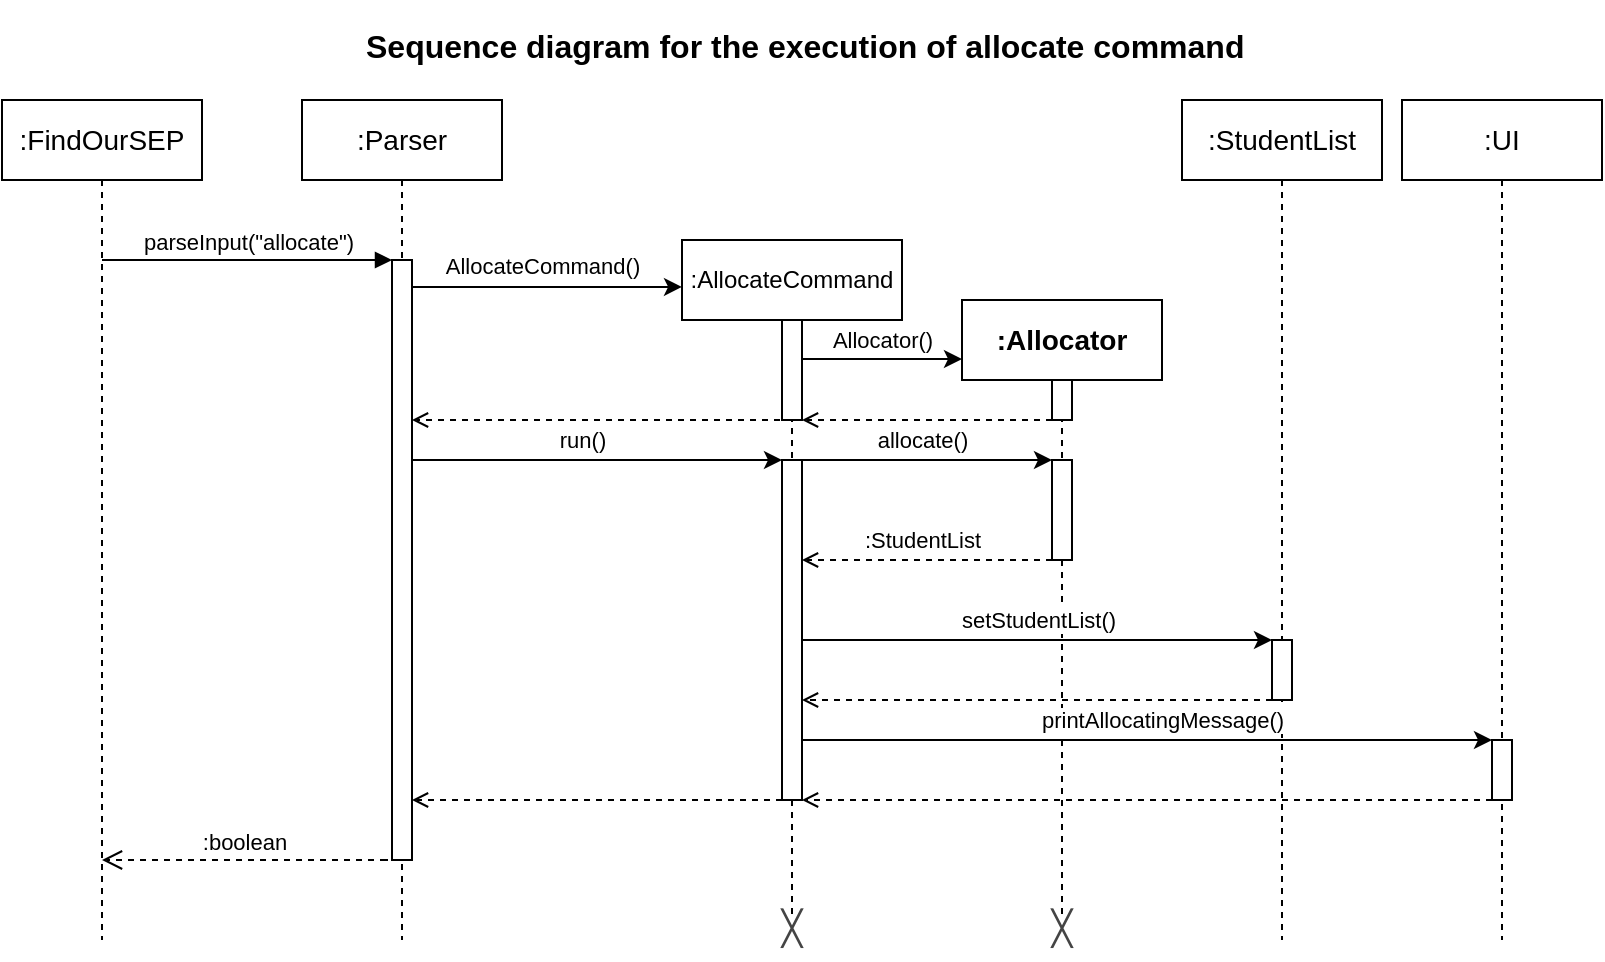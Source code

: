 <mxfile version="24.8.3">
  <diagram name="Page-1" id="2YBvvXClWsGukQMizWep">
    <mxGraphModel dx="934" dy="594" grid="0" gridSize="10" guides="1" tooltips="1" connect="1" arrows="1" fold="1" page="1" pageScale="1" pageWidth="900" pageHeight="560" math="0" shadow="0">
      <root>
        <mxCell id="0" />
        <mxCell id="1" parent="0" />
        <mxCell id="aM9ryv3xv72pqoxQDRHE-1" value="&lt;font style=&quot;font-size: 14px;&quot;&gt;:FindOurSEP&lt;/font&gt;" style="shape=umlLifeline;perimeter=lifelinePerimeter;whiteSpace=wrap;html=1;container=0;dropTarget=0;collapsible=0;recursiveResize=0;outlineConnect=0;portConstraint=eastwest;newEdgeStyle={&quot;edgeStyle&quot;:&quot;elbowEdgeStyle&quot;,&quot;elbow&quot;:&quot;vertical&quot;,&quot;curved&quot;:0,&quot;rounded&quot;:0};" parent="1" vertex="1">
          <mxGeometry x="20" y="80" width="100" height="420" as="geometry" />
        </mxCell>
        <mxCell id="aM9ryv3xv72pqoxQDRHE-5" value="&lt;font style=&quot;font-size: 14px;&quot;&gt;:Parser&lt;/font&gt;" style="shape=umlLifeline;perimeter=lifelinePerimeter;whiteSpace=wrap;html=1;container=0;dropTarget=0;collapsible=0;recursiveResize=0;outlineConnect=0;portConstraint=eastwest;newEdgeStyle={&quot;edgeStyle&quot;:&quot;elbowEdgeStyle&quot;,&quot;elbow&quot;:&quot;vertical&quot;,&quot;curved&quot;:0,&quot;rounded&quot;:0};" parent="1" vertex="1">
          <mxGeometry x="170" y="80" width="100" height="420" as="geometry" />
        </mxCell>
        <mxCell id="aM9ryv3xv72pqoxQDRHE-6" value="" style="html=1;points=[];perimeter=orthogonalPerimeter;outlineConnect=0;targetShapes=umlLifeline;portConstraint=eastwest;newEdgeStyle={&quot;edgeStyle&quot;:&quot;elbowEdgeStyle&quot;,&quot;elbow&quot;:&quot;vertical&quot;,&quot;curved&quot;:0,&quot;rounded&quot;:0};" parent="aM9ryv3xv72pqoxQDRHE-5" vertex="1">
          <mxGeometry x="45" y="80" width="10" height="300" as="geometry" />
        </mxCell>
        <mxCell id="aM9ryv3xv72pqoxQDRHE-7" value="parseInput(&quot;allocate&quot;)" style="html=1;verticalAlign=bottom;endArrow=block;edgeStyle=elbowEdgeStyle;elbow=vertical;curved=0;rounded=0;" parent="1" source="aM9ryv3xv72pqoxQDRHE-1" target="aM9ryv3xv72pqoxQDRHE-6" edge="1">
          <mxGeometry relative="1" as="geometry">
            <mxPoint x="75" y="160" as="sourcePoint" />
            <Array as="points">
              <mxPoint x="160" y="160" />
            </Array>
            <mxPoint x="210" y="160" as="targetPoint" />
          </mxGeometry>
        </mxCell>
        <mxCell id="aM9ryv3xv72pqoxQDRHE-8" value=":boolean" style="html=1;verticalAlign=bottom;endArrow=open;dashed=1;endSize=8;edgeStyle=elbowEdgeStyle;elbow=vertical;curved=0;rounded=0;" parent="1" target="aM9ryv3xv72pqoxQDRHE-1" edge="1">
          <mxGeometry x="0.119" relative="1" as="geometry">
            <mxPoint x="75" y="430" as="targetPoint" />
            <Array as="points">
              <mxPoint x="220" y="460" />
              <mxPoint x="170" y="430" />
            </Array>
            <mxPoint x="210" y="460" as="sourcePoint" />
            <mxPoint as="offset" />
          </mxGeometry>
        </mxCell>
        <mxCell id="skqFsj7xQNOa_Dovc0Lw-5" value="AllocateCommand()" style="endArrow=classic;html=1;rounded=0;entryX=0;entryY=0.067;entryDx=0;entryDy=0;entryPerimeter=0;" edge="1" parent="1" source="aM9ryv3xv72pqoxQDRHE-6" target="skqFsj7xQNOa_Dovc0Lw-1">
          <mxGeometry x="-0.037" y="10" width="50" height="50" relative="1" as="geometry">
            <mxPoint x="230" y="180" as="sourcePoint" />
            <mxPoint x="280" y="150" as="targetPoint" />
            <mxPoint as="offset" />
          </mxGeometry>
        </mxCell>
        <mxCell id="skqFsj7xQNOa_Dovc0Lw-1" value=":AllocateCommand" style="shape=umlLifeline;perimeter=lifelinePerimeter;whiteSpace=wrap;html=1;container=0;dropTarget=0;collapsible=0;recursiveResize=0;outlineConnect=0;portConstraint=eastwest;newEdgeStyle={&quot;edgeStyle&quot;:&quot;elbowEdgeStyle&quot;,&quot;elbow&quot;:&quot;vertical&quot;,&quot;curved&quot;:0,&quot;rounded&quot;:0};" vertex="1" parent="1">
          <mxGeometry x="360" y="150" width="110" height="350" as="geometry" />
        </mxCell>
        <mxCell id="skqFsj7xQNOa_Dovc0Lw-2" value="" style="html=1;points=[];perimeter=orthogonalPerimeter;outlineConnect=0;targetShapes=umlLifeline;portConstraint=eastwest;newEdgeStyle={&quot;edgeStyle&quot;:&quot;elbowEdgeStyle&quot;,&quot;elbow&quot;:&quot;vertical&quot;,&quot;curved&quot;:0,&quot;rounded&quot;:0};" vertex="1" parent="skqFsj7xQNOa_Dovc0Lw-1">
          <mxGeometry x="50" y="40" width="10" height="50" as="geometry" />
        </mxCell>
        <mxCell id="skqFsj7xQNOa_Dovc0Lw-8" value="" style="html=1;points=[];perimeter=orthogonalPerimeter;outlineConnect=0;targetShapes=umlLifeline;portConstraint=eastwest;newEdgeStyle={&quot;edgeStyle&quot;:&quot;elbowEdgeStyle&quot;,&quot;elbow&quot;:&quot;vertical&quot;,&quot;curved&quot;:0,&quot;rounded&quot;:0};" vertex="1" parent="skqFsj7xQNOa_Dovc0Lw-1">
          <mxGeometry x="50" y="110" width="10" height="170" as="geometry" />
        </mxCell>
        <mxCell id="skqFsj7xQNOa_Dovc0Lw-9" style="edgeStyle=elbowEdgeStyle;rounded=0;orthogonalLoop=1;jettySize=auto;html=1;elbow=vertical;curved=0;endArrow=open;endFill=0;dashed=1;" edge="1" parent="1" target="aM9ryv3xv72pqoxQDRHE-6">
          <mxGeometry relative="1" as="geometry">
            <mxPoint x="330" y="240" as="targetPoint" />
            <mxPoint x="415" y="240" as="sourcePoint" />
            <Array as="points">
              <mxPoint x="310" y="240" />
              <mxPoint x="345" y="240" />
            </Array>
          </mxGeometry>
        </mxCell>
        <mxCell id="skqFsj7xQNOa_Dovc0Lw-10" value="&lt;font style=&quot;font-size: 14px;&quot;&gt;&lt;b&gt;:Allocator&lt;/b&gt;&lt;/font&gt;" style="shape=umlLifeline;perimeter=lifelinePerimeter;whiteSpace=wrap;html=1;container=0;dropTarget=0;collapsible=0;recursiveResize=0;outlineConnect=0;portConstraint=eastwest;newEdgeStyle={&quot;edgeStyle&quot;:&quot;elbowEdgeStyle&quot;,&quot;elbow&quot;:&quot;vertical&quot;,&quot;curved&quot;:0,&quot;rounded&quot;:0};" vertex="1" parent="1">
          <mxGeometry x="500" y="180" width="100" height="320" as="geometry" />
        </mxCell>
        <mxCell id="skqFsj7xQNOa_Dovc0Lw-11" value="" style="html=1;points=[];perimeter=orthogonalPerimeter;outlineConnect=0;targetShapes=umlLifeline;portConstraint=eastwest;newEdgeStyle={&quot;edgeStyle&quot;:&quot;elbowEdgeStyle&quot;,&quot;elbow&quot;:&quot;vertical&quot;,&quot;curved&quot;:0,&quot;rounded&quot;:0};" vertex="1" parent="skqFsj7xQNOa_Dovc0Lw-10">
          <mxGeometry x="45" y="40" width="10" height="20" as="geometry" />
        </mxCell>
        <mxCell id="skqFsj7xQNOa_Dovc0Lw-16" value="" style="html=1;points=[];perimeter=orthogonalPerimeter;outlineConnect=0;targetShapes=umlLifeline;portConstraint=eastwest;newEdgeStyle={&quot;edgeStyle&quot;:&quot;elbowEdgeStyle&quot;,&quot;elbow&quot;:&quot;vertical&quot;,&quot;curved&quot;:0,&quot;rounded&quot;:0};" vertex="1" parent="skqFsj7xQNOa_Dovc0Lw-10">
          <mxGeometry x="45" y="80" width="10" height="50" as="geometry" />
        </mxCell>
        <mxCell id="skqFsj7xQNOa_Dovc0Lw-12" value="Allocator()" style="edgeStyle=elbowEdgeStyle;rounded=0;orthogonalLoop=1;jettySize=auto;html=1;elbow=vertical;curved=0;" edge="1" parent="1">
          <mxGeometry y="10" relative="1" as="geometry">
            <mxPoint x="500" y="209.5" as="targetPoint" />
            <mxPoint x="420" y="209.5" as="sourcePoint" />
            <mxPoint as="offset" />
          </mxGeometry>
        </mxCell>
        <mxCell id="skqFsj7xQNOa_Dovc0Lw-13" style="edgeStyle=elbowEdgeStyle;rounded=0;orthogonalLoop=1;jettySize=auto;html=1;elbow=vertical;curved=0;endArrow=open;endFill=0;dashed=1;" edge="1" parent="1">
          <mxGeometry relative="1" as="geometry">
            <mxPoint x="545" y="240" as="sourcePoint" />
            <mxPoint x="420" y="240" as="targetPoint" />
          </mxGeometry>
        </mxCell>
        <mxCell id="skqFsj7xQNOa_Dovc0Lw-15" value="run()" style="edgeStyle=elbowEdgeStyle;rounded=0;orthogonalLoop=1;jettySize=auto;html=1;elbow=vertical;curved=0;" edge="1" parent="1" target="skqFsj7xQNOa_Dovc0Lw-8">
          <mxGeometry x="-0.081" y="10" relative="1" as="geometry">
            <mxPoint x="225" y="260" as="sourcePoint" />
            <mxPoint x="414.5" y="260" as="targetPoint" />
            <mxPoint as="offset" />
          </mxGeometry>
        </mxCell>
        <mxCell id="skqFsj7xQNOa_Dovc0Lw-17" value="allocate()" style="edgeStyle=elbowEdgeStyle;rounded=0;orthogonalLoop=1;jettySize=auto;html=1;elbow=vertical;curved=0;" edge="1" parent="1" source="skqFsj7xQNOa_Dovc0Lw-8" target="skqFsj7xQNOa_Dovc0Lw-16">
          <mxGeometry x="-0.04" y="10" relative="1" as="geometry">
            <Array as="points">
              <mxPoint x="510" y="260" />
            </Array>
            <mxPoint as="offset" />
          </mxGeometry>
        </mxCell>
        <mxCell id="skqFsj7xQNOa_Dovc0Lw-18" value=":StudentList" style="edgeStyle=elbowEdgeStyle;rounded=0;orthogonalLoop=1;jettySize=auto;html=1;elbow=vertical;curved=0;endArrow=open;endFill=0;dashed=1;" edge="1" parent="1">
          <mxGeometry x="0.04" y="-10" relative="1" as="geometry">
            <mxPoint x="545" y="310" as="sourcePoint" />
            <mxPoint x="420" y="310" as="targetPoint" />
            <Array as="points">
              <mxPoint x="483" y="310" />
            </Array>
            <mxPoint as="offset" />
          </mxGeometry>
        </mxCell>
        <mxCell id="skqFsj7xQNOa_Dovc0Lw-19" value="&lt;span style=&quot;color: rgb(68, 68, 68); font-family: Arial, Helvetica, sans-serif; text-align: left; background-color: rgb(255, 255, 255);&quot;&gt;&lt;font style=&quot;font-size: 17px;&quot;&gt;╳&lt;/font&gt;&lt;/span&gt;" style="text;html=1;align=center;verticalAlign=middle;whiteSpace=wrap;rounded=0;" vertex="1" parent="1">
          <mxGeometry x="385" y="480" width="60" height="30" as="geometry" />
        </mxCell>
        <mxCell id="skqFsj7xQNOa_Dovc0Lw-20" value="&lt;span style=&quot;color: rgb(68, 68, 68); font-family: Arial, Helvetica, sans-serif; text-align: left; background-color: rgb(255, 255, 255);&quot;&gt;&lt;font style=&quot;font-size: 17px;&quot;&gt;╳&lt;/font&gt;&lt;/span&gt;" style="text;html=1;align=center;verticalAlign=middle;whiteSpace=wrap;rounded=0;" vertex="1" parent="1">
          <mxGeometry x="520" y="480" width="60" height="30" as="geometry" />
        </mxCell>
        <mxCell id="skqFsj7xQNOa_Dovc0Lw-21" value="&lt;span style=&quot;font-size: 14px;&quot;&gt;:StudentList&lt;/span&gt;" style="shape=umlLifeline;perimeter=lifelinePerimeter;whiteSpace=wrap;html=1;container=0;dropTarget=0;collapsible=0;recursiveResize=0;outlineConnect=0;portConstraint=eastwest;newEdgeStyle={&quot;edgeStyle&quot;:&quot;elbowEdgeStyle&quot;,&quot;elbow&quot;:&quot;vertical&quot;,&quot;curved&quot;:0,&quot;rounded&quot;:0};" vertex="1" parent="1">
          <mxGeometry x="610" y="80" width="100" height="420" as="geometry" />
        </mxCell>
        <mxCell id="skqFsj7xQNOa_Dovc0Lw-22" value="" style="html=1;points=[];perimeter=orthogonalPerimeter;outlineConnect=0;targetShapes=umlLifeline;portConstraint=eastwest;newEdgeStyle={&quot;edgeStyle&quot;:&quot;elbowEdgeStyle&quot;,&quot;elbow&quot;:&quot;vertical&quot;,&quot;curved&quot;:0,&quot;rounded&quot;:0};" vertex="1" parent="skqFsj7xQNOa_Dovc0Lw-21">
          <mxGeometry x="45" y="270" width="10" height="30" as="geometry" />
        </mxCell>
        <mxCell id="skqFsj7xQNOa_Dovc0Lw-23" value="setStudentList()" style="edgeStyle=elbowEdgeStyle;rounded=0;orthogonalLoop=1;jettySize=auto;html=1;elbow=vertical;curved=0;" edge="1" parent="1">
          <mxGeometry y="10" relative="1" as="geometry">
            <mxPoint x="420" y="350" as="sourcePoint" />
            <mxPoint x="655" y="350" as="targetPoint" />
            <mxPoint as="offset" />
          </mxGeometry>
        </mxCell>
        <mxCell id="skqFsj7xQNOa_Dovc0Lw-24" style="edgeStyle=elbowEdgeStyle;rounded=0;orthogonalLoop=1;jettySize=auto;html=1;elbow=vertical;curved=0;endArrow=open;endFill=0;dashed=1;" edge="1" parent="1">
          <mxGeometry relative="1" as="geometry">
            <mxPoint x="655" y="380" as="sourcePoint" />
            <mxPoint x="420" y="380" as="targetPoint" />
          </mxGeometry>
        </mxCell>
        <mxCell id="skqFsj7xQNOa_Dovc0Lw-25" value="&lt;span style=&quot;font-size: 14px;&quot;&gt;:UI&lt;/span&gt;" style="shape=umlLifeline;perimeter=lifelinePerimeter;whiteSpace=wrap;html=1;container=0;dropTarget=0;collapsible=0;recursiveResize=0;outlineConnect=0;portConstraint=eastwest;newEdgeStyle={&quot;edgeStyle&quot;:&quot;elbowEdgeStyle&quot;,&quot;elbow&quot;:&quot;vertical&quot;,&quot;curved&quot;:0,&quot;rounded&quot;:0};" vertex="1" parent="1">
          <mxGeometry x="720" y="80" width="100" height="420" as="geometry" />
        </mxCell>
        <mxCell id="skqFsj7xQNOa_Dovc0Lw-26" value="" style="html=1;points=[];perimeter=orthogonalPerimeter;outlineConnect=0;targetShapes=umlLifeline;portConstraint=eastwest;newEdgeStyle={&quot;edgeStyle&quot;:&quot;elbowEdgeStyle&quot;,&quot;elbow&quot;:&quot;vertical&quot;,&quot;curved&quot;:0,&quot;rounded&quot;:0};" vertex="1" parent="skqFsj7xQNOa_Dovc0Lw-25">
          <mxGeometry x="45" y="320" width="10" height="30" as="geometry" />
        </mxCell>
        <mxCell id="skqFsj7xQNOa_Dovc0Lw-27" value="printAllocatingMessage()" style="edgeStyle=elbowEdgeStyle;rounded=0;orthogonalLoop=1;jettySize=auto;html=1;elbow=vertical;curved=0;" edge="1" parent="1">
          <mxGeometry x="0.043" y="10" relative="1" as="geometry">
            <mxPoint x="420" y="399.999" as="sourcePoint" />
            <mxPoint x="765" y="399.999" as="targetPoint" />
            <mxPoint as="offset" />
          </mxGeometry>
        </mxCell>
        <mxCell id="skqFsj7xQNOa_Dovc0Lw-29" style="edgeStyle=elbowEdgeStyle;rounded=0;orthogonalLoop=1;jettySize=auto;html=1;elbow=vertical;curved=0;endArrow=open;endFill=0;dashed=1;" edge="1" parent="1">
          <mxGeometry relative="1" as="geometry">
            <mxPoint x="765" y="430" as="sourcePoint" />
            <mxPoint x="420" y="430" as="targetPoint" />
          </mxGeometry>
        </mxCell>
        <mxCell id="skqFsj7xQNOa_Dovc0Lw-30" style="edgeStyle=elbowEdgeStyle;rounded=0;orthogonalLoop=1;jettySize=auto;html=1;elbow=vertical;curved=0;dashed=1;endArrow=open;endFill=0;" edge="1" parent="1">
          <mxGeometry relative="1" as="geometry">
            <mxPoint x="410" y="430" as="sourcePoint" />
            <mxPoint x="225" y="430" as="targetPoint" />
          </mxGeometry>
        </mxCell>
        <mxCell id="skqFsj7xQNOa_Dovc0Lw-31" value="&lt;h1 style=&quot;margin-top: 0px;&quot;&gt;&lt;font style=&quot;font-size: 16px;&quot;&gt;Sequence diagram for the execution of allocate command&lt;/font&gt;&lt;/h1&gt;" style="text;html=1;whiteSpace=wrap;overflow=hidden;rounded=0;" vertex="1" parent="1">
          <mxGeometry x="200" y="30" width="450" height="40" as="geometry" />
        </mxCell>
      </root>
    </mxGraphModel>
  </diagram>
</mxfile>
